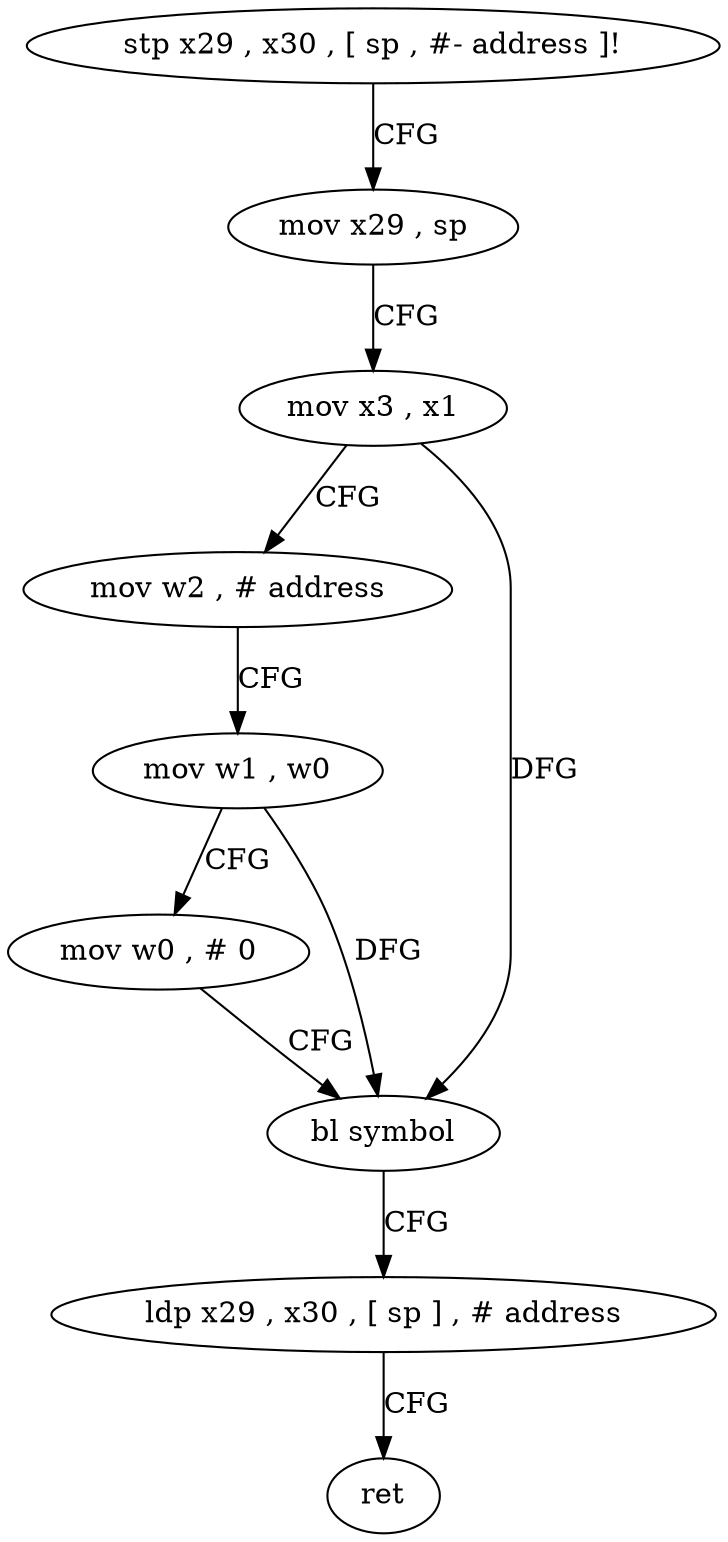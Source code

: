 digraph "func" {
"4234108" [label = "stp x29 , x30 , [ sp , #- address ]!" ]
"4234112" [label = "mov x29 , sp" ]
"4234116" [label = "mov x3 , x1" ]
"4234120" [label = "mov w2 , # address" ]
"4234124" [label = "mov w1 , w0" ]
"4234128" [label = "mov w0 , # 0" ]
"4234132" [label = "bl symbol" ]
"4234136" [label = "ldp x29 , x30 , [ sp ] , # address" ]
"4234140" [label = "ret" ]
"4234108" -> "4234112" [ label = "CFG" ]
"4234112" -> "4234116" [ label = "CFG" ]
"4234116" -> "4234120" [ label = "CFG" ]
"4234116" -> "4234132" [ label = "DFG" ]
"4234120" -> "4234124" [ label = "CFG" ]
"4234124" -> "4234128" [ label = "CFG" ]
"4234124" -> "4234132" [ label = "DFG" ]
"4234128" -> "4234132" [ label = "CFG" ]
"4234132" -> "4234136" [ label = "CFG" ]
"4234136" -> "4234140" [ label = "CFG" ]
}
